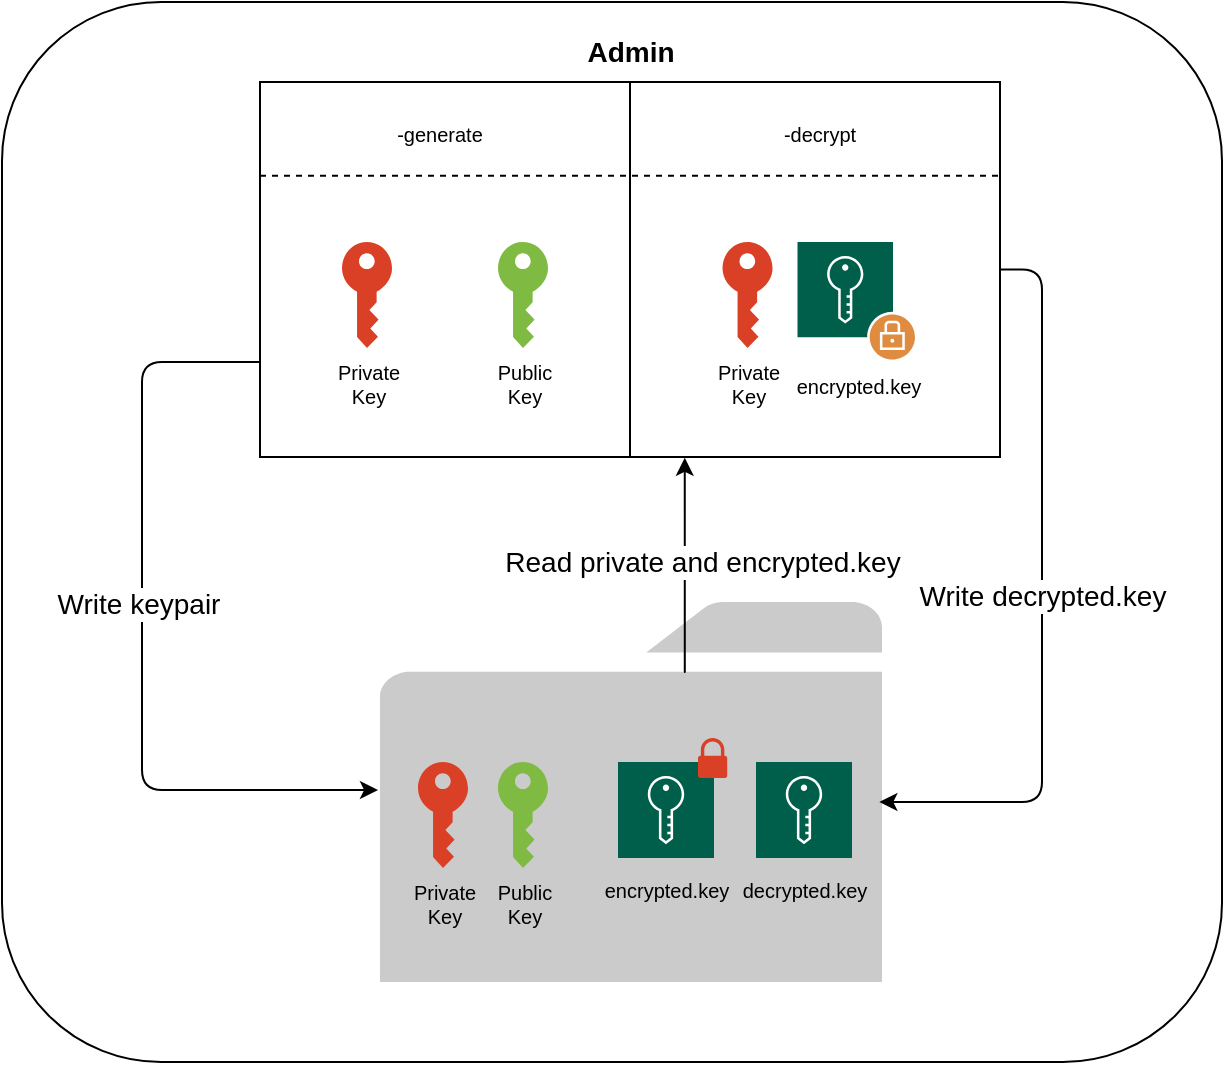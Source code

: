 <mxfile>
    <diagram id="Q5vMNhbOUuasRPy3t_B4" name="Page-1">
        <mxGraphModel dx="1005" dy="556" grid="1" gridSize="10" guides="1" tooltips="1" connect="1" arrows="1" fold="1" page="1" pageScale="1" pageWidth="827" pageHeight="583" math="0" shadow="0">
            <root>
                <mxCell id="0"/>
                <mxCell id="1" parent="0"/>
                <mxCell id="89" value="" style="rounded=1;whiteSpace=wrap;html=1;fontSize=10;" vertex="1" parent="1">
                    <mxGeometry x="100" y="10" width="610" height="530" as="geometry"/>
                </mxCell>
                <mxCell id="91" value="" style="sketch=0;pointerEvents=1;shadow=0;dashed=0;html=1;strokeColor=none;labelPosition=center;verticalLabelPosition=bottom;verticalAlign=top;outlineConnect=0;align=center;shape=mxgraph.office.concepts.folder;fillColor=#CCCBCB;fontSize=10;" vertex="1" parent="1">
                    <mxGeometry x="289" y="310" width="251" height="190" as="geometry"/>
                </mxCell>
                <mxCell id="26" style="html=1;fontSize=10;exitX=0.25;exitY=1;exitDx=0;exitDy=0;edgeStyle=orthogonalEdgeStyle;" edge="1" parent="1" source="5">
                    <mxGeometry relative="1" as="geometry">
                        <mxPoint x="288" y="404.0" as="targetPoint"/>
                        <Array as="points">
                            <mxPoint x="322" y="190"/>
                            <mxPoint x="170" y="190"/>
                            <mxPoint x="170" y="404"/>
                        </Array>
                    </mxGeometry>
                </mxCell>
                <mxCell id="83" value="Write keypair" style="edgeLabel;html=1;align=center;verticalAlign=middle;resizable=0;points=[];fontSize=14;" vertex="1" connectable="0" parent="26">
                    <mxGeometry x="0.203" y="-2" relative="1" as="geometry">
                        <mxPoint as="offset"/>
                    </mxGeometry>
                </mxCell>
                <mxCell id="85" value="Write decrypted.key" style="edgeStyle=orthogonalEdgeStyle;html=1;fontSize=14;" edge="1" parent="1" source="5">
                    <mxGeometry relative="1" as="geometry">
                        <mxPoint x="538.68" y="410.0" as="targetPoint"/>
                        <Array as="points">
                            <mxPoint x="620" y="144"/>
                            <mxPoint x="620" y="410"/>
                        </Array>
                    </mxGeometry>
                </mxCell>
                <mxCell id="5" value="" style="rounded=0;whiteSpace=wrap;html=1;" parent="1" vertex="1">
                    <mxGeometry x="229" y="50" width="370" height="187.5" as="geometry"/>
                </mxCell>
                <mxCell id="6" value="&lt;font style=&quot;font-size: 14px;&quot;&gt;&lt;b&gt;Admin&lt;/b&gt;&lt;/font&gt;" style="text;html=1;strokeColor=none;fillColor=none;align=center;verticalAlign=middle;whiteSpace=wrap;rounded=0;" parent="1" vertex="1">
                    <mxGeometry x="381.5" y="20" width="65" height="30" as="geometry"/>
                </mxCell>
                <mxCell id="10" value="" style="endArrow=none;html=1;entryX=0.5;entryY=0;entryDx=0;entryDy=0;exitX=0.5;exitY=1;exitDx=0;exitDy=0;" parent="1" source="5" target="5" edge="1">
                    <mxGeometry width="50" height="50" relative="1" as="geometry">
                        <mxPoint x="349" y="140" as="sourcePoint"/>
                        <mxPoint x="529" y="140" as="targetPoint"/>
                    </mxGeometry>
                </mxCell>
                <mxCell id="12" value="" style="endArrow=none;dashed=1;html=1;fontSize=14;entryX=1;entryY=0.25;entryDx=0;entryDy=0;exitX=0;exitY=0.25;exitDx=0;exitDy=0;" parent="1" source="5" target="5" edge="1">
                    <mxGeometry width="50" height="50" relative="1" as="geometry">
                        <mxPoint x="529" y="170" as="sourcePoint"/>
                        <mxPoint x="579" y="120" as="targetPoint"/>
                    </mxGeometry>
                </mxCell>
                <mxCell id="13" value="&lt;font style=&quot;font-size: 10px;&quot;&gt;-decrypt&lt;/font&gt;" style="text;html=1;strokeColor=none;fillColor=none;align=center;verticalAlign=middle;whiteSpace=wrap;rounded=0;fontSize=14;" parent="1" vertex="1">
                    <mxGeometry x="479" y="60" width="60" height="30" as="geometry"/>
                </mxCell>
                <mxCell id="14" value="&lt;font style=&quot;font-size: 10px;&quot;&gt;-generate&lt;/font&gt;" style="text;html=1;strokeColor=none;fillColor=none;align=center;verticalAlign=middle;whiteSpace=wrap;rounded=0;fontSize=14;" parent="1" vertex="1">
                    <mxGeometry x="289" y="60" width="60" height="30" as="geometry"/>
                </mxCell>
                <mxCell id="15" value="Private&lt;br&gt;Key" style="sketch=0;pointerEvents=1;shadow=0;dashed=0;html=1;strokeColor=none;labelPosition=center;verticalLabelPosition=bottom;verticalAlign=top;outlineConnect=0;align=center;shape=mxgraph.office.security.key_permissions;fillColor=#DA4026;fontSize=10;" parent="1" vertex="1">
                    <mxGeometry x="270" y="130" width="25" height="53" as="geometry"/>
                </mxCell>
                <mxCell id="16" value="Public&lt;br&gt;Key" style="sketch=0;pointerEvents=1;shadow=0;dashed=0;html=1;strokeColor=none;labelPosition=center;verticalLabelPosition=bottom;verticalAlign=top;outlineConnect=0;align=center;shape=mxgraph.office.security.key_permissions;fillColor=#7FBA42;fontSize=10;" parent="1" vertex="1">
                    <mxGeometry x="348" y="130" width="25" height="53" as="geometry"/>
                </mxCell>
                <mxCell id="80" value="Read private and encrypted.key" style="edgeStyle=orthogonalEdgeStyle;html=1;entryX=0.574;entryY=1.002;entryDx=0;entryDy=0;entryPerimeter=0;fontSize=14;" edge="1" parent="1" target="5">
                    <mxGeometry x="0.315" y="-9" relative="1" as="geometry">
                        <mxPoint x="441.38" y="310" as="sourcePoint"/>
                        <Array as="points">
                            <mxPoint x="441" y="350"/>
                        </Array>
                        <mxPoint as="offset"/>
                    </mxGeometry>
                </mxCell>
                <mxCell id="27" value="Private&lt;br&gt;Key" style="sketch=0;pointerEvents=1;shadow=0;dashed=0;html=1;strokeColor=none;labelPosition=center;verticalLabelPosition=bottom;verticalAlign=top;outlineConnect=0;align=center;shape=mxgraph.office.security.key_permissions;fillColor=#DA4026;fontSize=10;" vertex="1" parent="1">
                    <mxGeometry x="308" y="390" width="25" height="53" as="geometry"/>
                </mxCell>
                <mxCell id="28" value="Public&lt;br&gt;Key" style="sketch=0;pointerEvents=1;shadow=0;dashed=0;html=1;strokeColor=none;labelPosition=center;verticalLabelPosition=bottom;verticalAlign=top;outlineConnect=0;align=center;shape=mxgraph.office.security.key_permissions;fillColor=#7FBA42;fontSize=10;" vertex="1" parent="1">
                    <mxGeometry x="348" y="390" width="25" height="53" as="geometry"/>
                </mxCell>
                <mxCell id="81" value="Private&lt;br&gt;Key" style="sketch=0;pointerEvents=1;shadow=0;dashed=0;html=1;strokeColor=none;labelPosition=center;verticalLabelPosition=bottom;verticalAlign=top;outlineConnect=0;align=center;shape=mxgraph.office.security.key_permissions;fillColor=#DA4026;fontSize=10;" vertex="1" parent="1">
                    <mxGeometry x="460.25" y="130" width="25" height="53" as="geometry"/>
                </mxCell>
                <mxCell id="82" value="encrypted.key" style="sketch=0;pointerEvents=1;shadow=0;dashed=0;html=1;strokeColor=none;fillColor=#005F4B;labelPosition=center;verticalLabelPosition=bottom;verticalAlign=top;align=center;outlineConnect=0;shape=mxgraph.veeam2.encryption_key;fontSize=10;" vertex="1" parent="1">
                    <mxGeometry x="497.75" y="130" width="60" height="60" as="geometry"/>
                </mxCell>
                <mxCell id="86" value="&lt;font style=&quot;font-size: 10px;&quot;&gt;decrypted.key&lt;/font&gt;" style="sketch=0;pointerEvents=1;shadow=0;dashed=0;html=1;strokeColor=none;fillColor=#005F4B;labelPosition=center;verticalLabelPosition=bottom;verticalAlign=top;align=center;outlineConnect=0;shape=mxgraph.veeam2.key;fontSize=14;" vertex="1" parent="1">
                    <mxGeometry x="477" y="390" width="48" height="48" as="geometry"/>
                </mxCell>
                <mxCell id="87" value="&lt;span style=&quot;font-size: 10px;&quot;&gt;encrypted.key&lt;/span&gt;" style="sketch=0;pointerEvents=1;shadow=0;dashed=0;html=1;strokeColor=none;fillColor=#005F4B;labelPosition=center;verticalLabelPosition=bottom;verticalAlign=top;align=center;outlineConnect=0;shape=mxgraph.veeam2.key;fontSize=14;" vertex="1" parent="1">
                    <mxGeometry x="408" y="390" width="48" height="48" as="geometry"/>
                </mxCell>
                <mxCell id="88" value="" style="sketch=0;pointerEvents=1;shadow=0;dashed=0;html=1;strokeColor=none;labelPosition=center;verticalLabelPosition=bottom;verticalAlign=top;outlineConnect=0;align=center;shape=mxgraph.office.security.lock_protected;fillColor=#DA4026;fontSize=10;" vertex="1" parent="1">
                    <mxGeometry x="448" y="378" width="14.61" height="20" as="geometry"/>
                </mxCell>
            </root>
        </mxGraphModel>
    </diagram>
</mxfile>